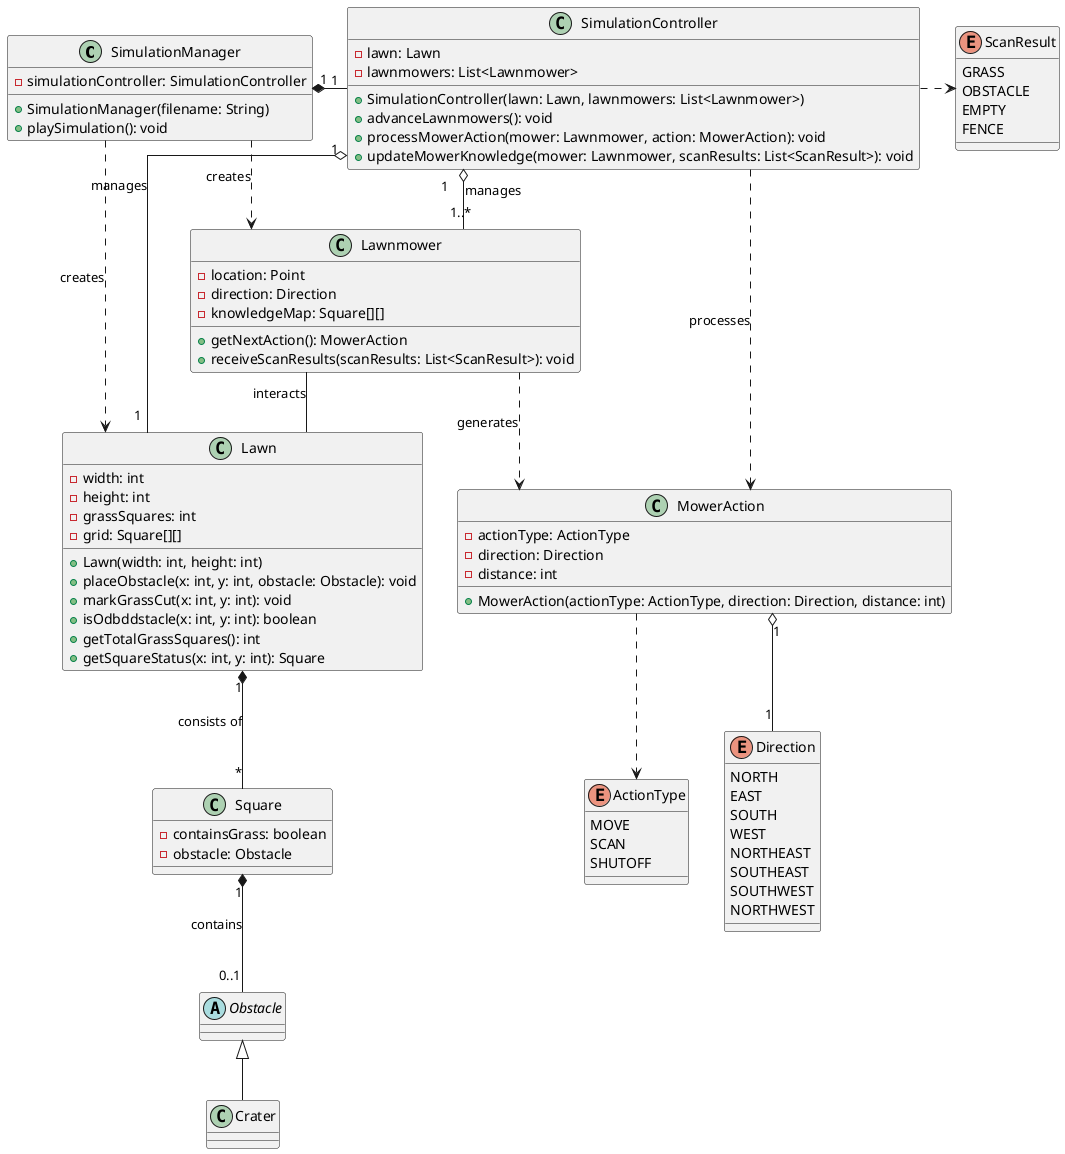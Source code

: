 @startuml osmowsis_class

/'
'*' denotes functionality/before or requirements/constraints notes

---- OO Design pseudo classes, attributes, operations, and notes ----
simulation system / application
    -- reads in a file that describes the lawn to be cut
        * ---- file ----
        * includes the (vertical) length of the lawn
        * includes the (horizontal) width of the lawn
        * includes number of lawnmowers being used
        * includes initial location and direction of each lawnmower (one per line)
        * includes the number of craters on the lawn
        * includes the location of each crater (one per line)
        * ---- given constraints for ease of development ----
        * the lawnmower will never be started on a crater, nor will it be surrounded by craters and/or fencing
        * there will not be sections of the lawn that are completely surrounded by craters and/or fencing
        * all grass squares will have an accessible route
    * simulation begins once the file has been read and processed
    -- tracks the progress of the lawnmower as it moves around the lawn
    -- tracks current direction of the lawnmower
    -- tracks the current location of the lawnmower
    -- tracks the location of obstacles
    -- tracks the amount of grass that has been cut so far
    -- knows which sections of the lawn still need to be cut
    -- determine next immediate move of the lawnmower
    -- determines when the simulation should be stopped
        * completed lawn
        * lawnmower encounters a problem
    -- keep track of 'partial knowledge of lawnmower' with respect to the lawn shape and layout (e.g. location of obstacles)'
    -- keep track of 'full map of knowledge' needed to accurately track the simulation
    - robotic lawnmower (similar to automated vaccum cleaner)
        -- moves around the lawn
            * occupies exactly one square of the lawn at a time
            * lawnmower will pointed in one specific direction at any given time
            * lawnmower can point to any adjacent squares (horizontally, vertically, or diagonally)
            * lawnmower must first move forward zero-2 squares, then may reorient itself to point to a new direction (or stay in the same direction)
            * lawnmower cuts grass of any squares it occupies and passes across successfully (including initial/starting square)
            * By the same token, if the lawnmower passes over a square that contains an obstacle, it will become immobilized and the simulation must be halted
            * If the lawnmower attempts to move off the lawn, it will become immobilized and the simulation must be halted
            * ---- three possible actions on turn ---- *
            * 1. move (go forward (0,1, or 2 spaces) and then change direction)
            * 2. scan its surroundings
                * gets to the heart of the 'automated' nature of the problem: the lawnmower is permitted to scan and receive information about the eight squares surrounding it (returns state of surroundings squares as 'grass', 'crater', or 'fence')
                * the first value in the sequence of the resulting scan should be the contents of the square North of the lawnmower, with the remaining values being listed in clockwise order (this scan result will thus be a list of 8 values)
                * permitted to keep track of all the knowledge that it collects during the state of the simulation run
            * 3. turn itself off 
                * when the lawnmower believes it has cut all the grass squares on the lawn, then it should turn itself off
        -- learns the layout of your lawn
        -- cuts grass
        -- avoids obstacles
    * each turn of the simulation run must request the lawnmower select its next action
    - lawn
        - rectangular shape
        - divided into a grid of squares
        - each square by default contains grass that needs to be cut, unless it contains an obstacle or some artifact
            * the only obstacles considered at this point are craters
            * craters are static and do not move during the simulation
            * lawnmower must avoid squares with craters, or become immobilized causing the simulation to stop
    * goal is for the lawnmower to cut all the grass on the lawn completely and in as few turns as possible
    * once the simulation has been halted, the system must report the actual number of grass squares that were cut, the total number of grass squares that originally existed (including the one in which the lawnmower started), and the number of turns that the lawnmower took to complete the simulation
    * lawn is traditional x,y coordinate system with the origin at the bottom left corner
    * ensure there is a distinction between the knowledge of the mower vs the knowledge of the simulation system
'/

skinparam linetype ortho

class SimulationManager {
    - simulationController: SimulationController
    + SimulationManager(filename: String)
    + playSimulation(): void
}

class SimulationController {
    - lawn: Lawn
    - lawnmowers: List<Lawnmower>
    + SimulationController(lawn: Lawn, lawnmowers: List<Lawnmower>)
    + advanceLawnmowers(): void
    + processMowerAction(mower: Lawnmower, action: MowerAction): void
    + updateMowerKnowledge(mower: Lawnmower, scanResults: List<ScanResult>): void
}

class Lawn {
    - width: int
    - height: int
    - grassSquares: int
    - grid: Square[][]
    + Lawn(width: int, height: int)
    + placeObstacle(x: int, y: int, obstacle: Obstacle): void
    + markGrassCut(x: int, y: int): void
    + isOdbddstacle(x: int, y: int): boolean
    + getTotalGrassSquares(): int
    + getSquareStatus(x: int, y: int): Square
}

class Square {
    - containsGrass: boolean
    - obstacle: Obstacle
}

abstract class Obstacle {
}

class Crater extends Obstacle {
}

class Lawnmower {
    - location: Point
    - direction: Direction
    - knowledgeMap: Square[][]
    + getNextAction(): MowerAction
    + receiveScanResults(scanResults: List<ScanResult>): void
}

class MowerAction {
    - actionType: ActionType
    - direction: Direction
    - distance: int
    + MowerAction(actionType: ActionType, direction: Direction, distance: int)
}

enum Direction {
    NORTH
    EAST
    SOUTH
    WEST
    NORTHEAST
    SOUTHEAST
    SOUTHWEST
    NORTHWEST
}

enum ActionType {
    MOVE
    SCAN
    SHUTOFF
}

enum ScanResult {
    GRASS
    OBSTACLE
    EMPTY
    FENCE
}

SimulationManager "1" *-right- "1" SimulationController
SimulationManager .down.> Lawn : creates
SimulationManager .down.> Lawnmower : creates
SimulationController "1" o-down- "1" Lawn : manages
SimulationController "1" o-down- "1..*" Lawnmower : manages
SimulationController .down.> MowerAction : processes
SimulationController .right.> ScanResult
Lawnmower -- Lawn : interacts
Lawnmower ..> MowerAction : generates
Lawn "1" *-- "*" Square : consists of
Square "1" *-- "0..1" Obstacle : contains
MowerAction "1" o-- "1" Direction
MowerAction ..> ActionType

@enduml